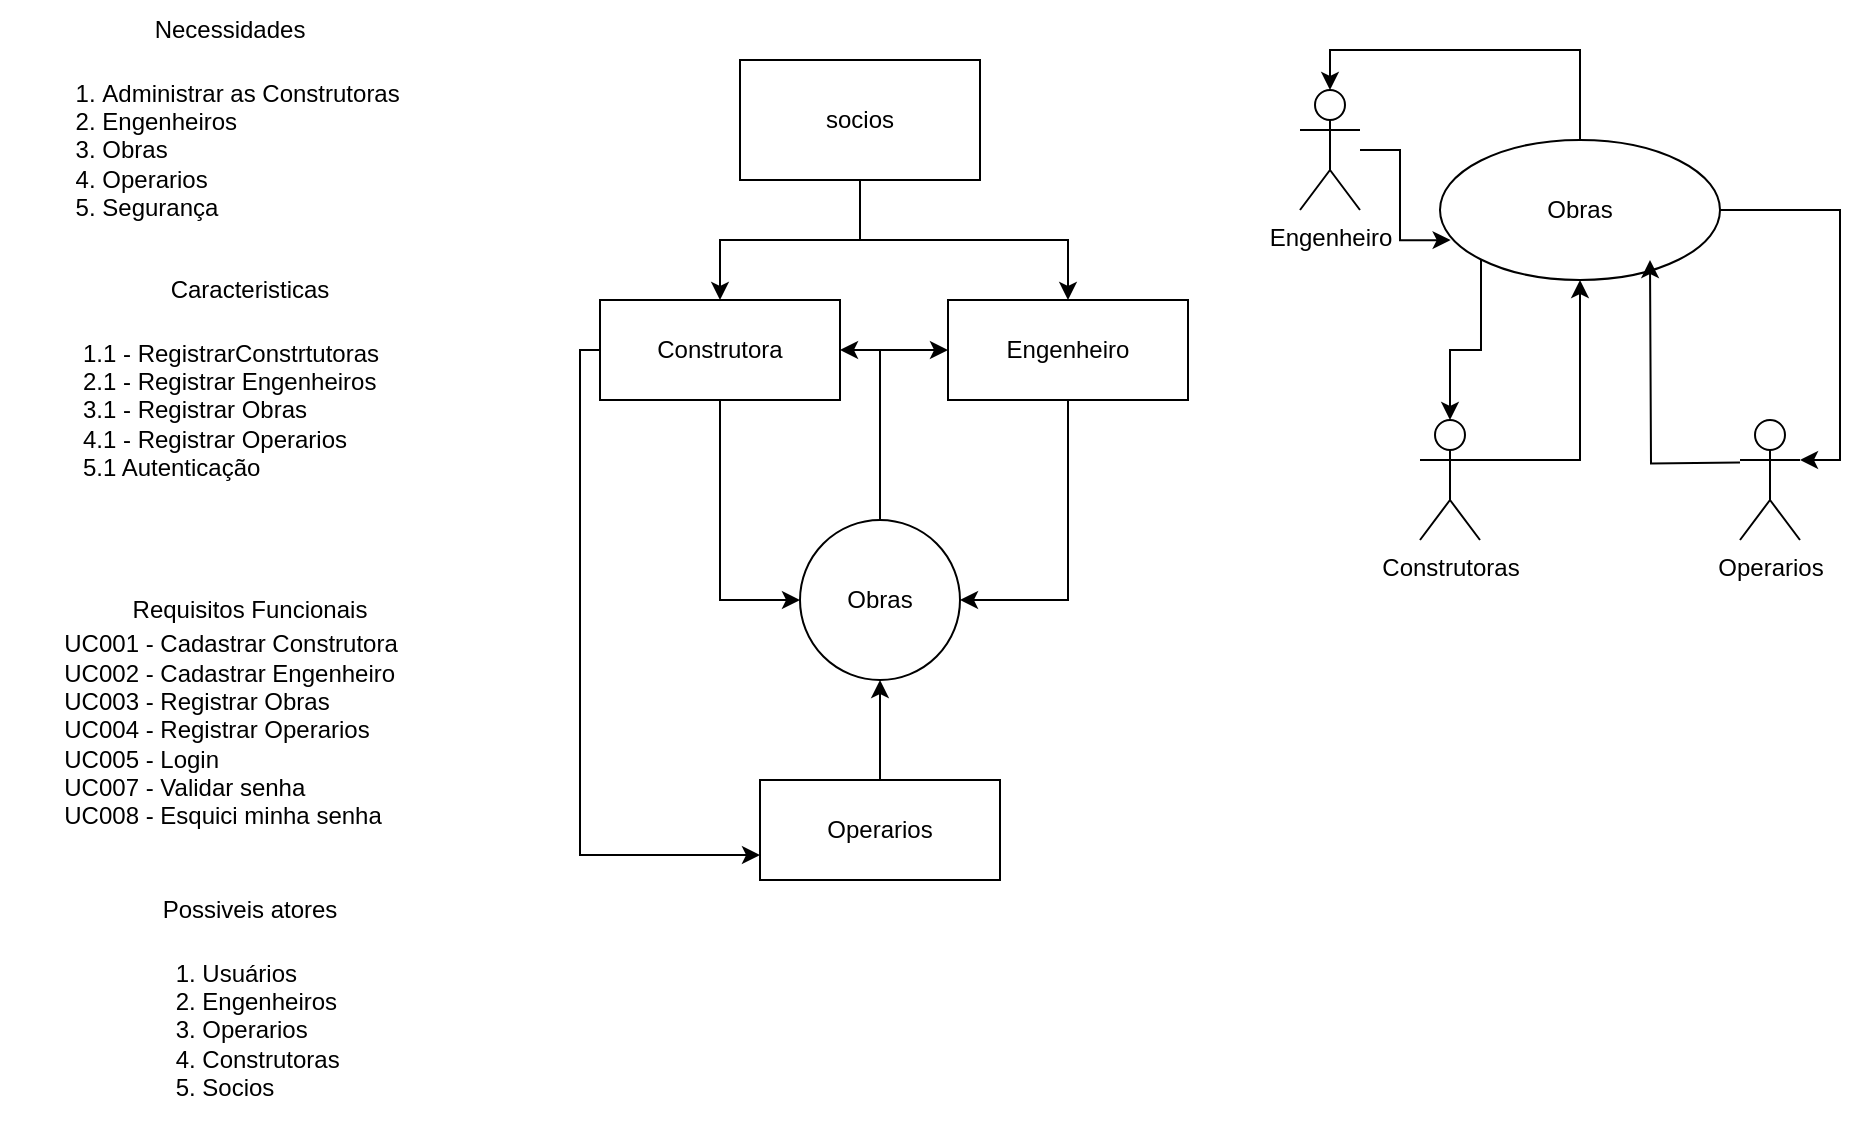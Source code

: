 <mxfile version="21.8.2" type="github">
  <diagram name="Página-1" id="erG6woUNSbwk-ZkEkOTO">
    <mxGraphModel dx="1877" dy="574" grid="1" gridSize="10" guides="1" tooltips="1" connect="1" arrows="1" fold="1" page="1" pageScale="1" pageWidth="827" pageHeight="1169" math="0" shadow="0">
      <root>
        <mxCell id="0" />
        <mxCell id="1" parent="0" />
        <mxCell id="Wth8iv2GfkqELasgQL_4-1" value="&lt;ol&gt;&lt;li style=&quot;text-align: left;&quot;&gt;Administrar as Construtoras&lt;/li&gt;&lt;li style=&quot;text-align: left;&quot;&gt;Engenheiros&lt;/li&gt;&lt;li style=&quot;text-align: left;&quot;&gt;Obras&lt;/li&gt;&lt;li style=&quot;text-align: left;&quot;&gt;Operarios&lt;/li&gt;&lt;li style=&quot;text-align: left;&quot;&gt;Segurança&lt;/li&gt;&lt;/ol&gt;" style="text;html=1;align=center;verticalAlign=middle;resizable=0;points=[];autosize=1;strokeColor=none;fillColor=none;" vertex="1" parent="1">
          <mxGeometry x="-120" y="30" width="210" height="110" as="geometry" />
        </mxCell>
        <mxCell id="Wth8iv2GfkqELasgQL_4-2" value="Necessidades" style="text;html=1;strokeColor=none;fillColor=none;align=center;verticalAlign=middle;whiteSpace=wrap;rounded=0;" vertex="1" parent="1">
          <mxGeometry x="-80" y="10" width="150" height="30" as="geometry" />
        </mxCell>
        <mxCell id="Wth8iv2GfkqELasgQL_4-3" value="&lt;div style=&quot;text-align: left;&quot;&gt;1.1 - RegistrarConstrtutoras&lt;/div&gt;&lt;div style=&quot;text-align: left;&quot;&gt;2.1 - Registrar Engenheiros&lt;/div&gt;&lt;div style=&quot;text-align: left;&quot;&gt;3.1 - Registrar Obras&lt;/div&gt;&lt;div style=&quot;text-align: left;&quot;&gt;4.1 - Registrar Operarios&lt;/div&gt;&lt;div style=&quot;text-align: left;&quot;&gt;5.1 Autenticação&lt;/div&gt;" style="text;html=1;align=center;verticalAlign=middle;resizable=0;points=[];autosize=1;strokeColor=none;fillColor=none;" vertex="1" parent="1">
          <mxGeometry x="-90" y="170" width="170" height="90" as="geometry" />
        </mxCell>
        <mxCell id="Wth8iv2GfkqELasgQL_4-4" value="Caracteristicas" style="text;html=1;strokeColor=none;fillColor=none;align=center;verticalAlign=middle;whiteSpace=wrap;rounded=0;" vertex="1" parent="1">
          <mxGeometry x="-70" y="140" width="150" height="30" as="geometry" />
        </mxCell>
        <mxCell id="Wth8iv2GfkqELasgQL_4-5" value="&lt;div style=&quot;text-align: left;&quot;&gt;UC001 - Cadastrar Construtora&lt;/div&gt;&lt;div style=&quot;text-align: left;&quot;&gt;UC002 - Cadastrar Engenheiro&lt;/div&gt;&lt;div style=&quot;text-align: left;&quot;&gt;UC003 - Registrar Obras&lt;/div&gt;&lt;div style=&quot;text-align: left;&quot;&gt;UC004 - Registrar Operarios&lt;/div&gt;&lt;div style=&quot;text-align: left;&quot;&gt;UC005 - Login&lt;/div&gt;&lt;div style=&quot;text-align: left;&quot;&gt;UC007 - Validar senha&lt;/div&gt;&lt;div style=&quot;text-align: left;&quot;&gt;UC008 - Esquici minha senha&lt;/div&gt;" style="text;html=1;align=center;verticalAlign=middle;resizable=0;points=[];autosize=1;strokeColor=none;fillColor=none;" vertex="1" parent="1">
          <mxGeometry x="-100" y="320" width="190" height="110" as="geometry" />
        </mxCell>
        <mxCell id="Wth8iv2GfkqELasgQL_4-6" value="Requisitos Funcionais" style="text;html=1;strokeColor=none;fillColor=none;align=center;verticalAlign=middle;whiteSpace=wrap;rounded=0;" vertex="1" parent="1">
          <mxGeometry x="-70" y="300" width="150" height="30" as="geometry" />
        </mxCell>
        <mxCell id="Wth8iv2GfkqELasgQL_4-13" style="edgeStyle=orthogonalEdgeStyle;rounded=0;orthogonalLoop=1;jettySize=auto;html=1;entryX=0.5;entryY=0;entryDx=0;entryDy=0;" edge="1" parent="1" source="Wth8iv2GfkqELasgQL_4-7" target="Wth8iv2GfkqELasgQL_4-8">
          <mxGeometry relative="1" as="geometry" />
        </mxCell>
        <mxCell id="Wth8iv2GfkqELasgQL_4-14" style="edgeStyle=orthogonalEdgeStyle;rounded=0;orthogonalLoop=1;jettySize=auto;html=1;" edge="1" parent="1" source="Wth8iv2GfkqELasgQL_4-7" target="Wth8iv2GfkqELasgQL_4-9">
          <mxGeometry relative="1" as="geometry" />
        </mxCell>
        <mxCell id="Wth8iv2GfkqELasgQL_4-7" value="socios" style="rounded=0;whiteSpace=wrap;html=1;" vertex="1" parent="1">
          <mxGeometry x="250" y="40" width="120" height="60" as="geometry" />
        </mxCell>
        <mxCell id="Wth8iv2GfkqELasgQL_4-11" style="edgeStyle=orthogonalEdgeStyle;rounded=0;orthogonalLoop=1;jettySize=auto;html=1;entryX=0;entryY=0.5;entryDx=0;entryDy=0;" edge="1" parent="1" source="Wth8iv2GfkqELasgQL_4-8" target="Wth8iv2GfkqELasgQL_4-10">
          <mxGeometry relative="1" as="geometry" />
        </mxCell>
        <mxCell id="Wth8iv2GfkqELasgQL_4-21" style="edgeStyle=orthogonalEdgeStyle;rounded=0;orthogonalLoop=1;jettySize=auto;html=1;entryX=0;entryY=0.75;entryDx=0;entryDy=0;" edge="1" parent="1" source="Wth8iv2GfkqELasgQL_4-8" target="Wth8iv2GfkqELasgQL_4-17">
          <mxGeometry relative="1" as="geometry">
            <Array as="points">
              <mxPoint x="170" y="185" />
              <mxPoint x="170" y="438" />
            </Array>
          </mxGeometry>
        </mxCell>
        <mxCell id="Wth8iv2GfkqELasgQL_4-8" value="Construtora" style="rounded=0;whiteSpace=wrap;html=1;" vertex="1" parent="1">
          <mxGeometry x="180" y="160" width="120" height="50" as="geometry" />
        </mxCell>
        <mxCell id="Wth8iv2GfkqELasgQL_4-15" style="edgeStyle=orthogonalEdgeStyle;rounded=0;orthogonalLoop=1;jettySize=auto;html=1;entryX=1;entryY=0.5;entryDx=0;entryDy=0;" edge="1" parent="1" source="Wth8iv2GfkqELasgQL_4-9" target="Wth8iv2GfkqELasgQL_4-10">
          <mxGeometry relative="1" as="geometry" />
        </mxCell>
        <mxCell id="Wth8iv2GfkqELasgQL_4-9" value="Engenheiro" style="rounded=0;whiteSpace=wrap;html=1;" vertex="1" parent="1">
          <mxGeometry x="354" y="160" width="120" height="50" as="geometry" />
        </mxCell>
        <mxCell id="Wth8iv2GfkqELasgQL_4-12" style="edgeStyle=orthogonalEdgeStyle;rounded=0;orthogonalLoop=1;jettySize=auto;html=1;exitX=0.5;exitY=0;exitDx=0;exitDy=0;entryX=1;entryY=0.5;entryDx=0;entryDy=0;" edge="1" parent="1" source="Wth8iv2GfkqELasgQL_4-10" target="Wth8iv2GfkqELasgQL_4-8">
          <mxGeometry relative="1" as="geometry" />
        </mxCell>
        <mxCell id="Wth8iv2GfkqELasgQL_4-16" style="edgeStyle=orthogonalEdgeStyle;rounded=0;orthogonalLoop=1;jettySize=auto;html=1;entryX=0;entryY=0.5;entryDx=0;entryDy=0;" edge="1" parent="1" source="Wth8iv2GfkqELasgQL_4-10" target="Wth8iv2GfkqELasgQL_4-9">
          <mxGeometry relative="1" as="geometry" />
        </mxCell>
        <mxCell id="Wth8iv2GfkqELasgQL_4-10" value="Obras" style="ellipse;whiteSpace=wrap;html=1;aspect=fixed;" vertex="1" parent="1">
          <mxGeometry x="280" y="270" width="80" height="80" as="geometry" />
        </mxCell>
        <mxCell id="Wth8iv2GfkqELasgQL_4-22" style="edgeStyle=orthogonalEdgeStyle;rounded=0;orthogonalLoop=1;jettySize=auto;html=1;exitX=0.5;exitY=0;exitDx=0;exitDy=0;entryX=0.5;entryY=1;entryDx=0;entryDy=0;" edge="1" parent="1" source="Wth8iv2GfkqELasgQL_4-17" target="Wth8iv2GfkqELasgQL_4-10">
          <mxGeometry relative="1" as="geometry" />
        </mxCell>
        <mxCell id="Wth8iv2GfkqELasgQL_4-17" value="Operarios" style="rounded=0;whiteSpace=wrap;html=1;" vertex="1" parent="1">
          <mxGeometry x="260" y="400" width="120" height="50" as="geometry" />
        </mxCell>
        <mxCell id="Wth8iv2GfkqELasgQL_4-23" value="Obras" style="ellipse;whiteSpace=wrap;html=1;" vertex="1" parent="1">
          <mxGeometry x="600" y="80" width="140" height="70" as="geometry" />
        </mxCell>
        <mxCell id="Wth8iv2GfkqELasgQL_4-34" value="" style="edgeStyle=orthogonalEdgeStyle;rounded=0;orthogonalLoop=1;jettySize=auto;html=1;exitX=1;exitY=0.333;exitDx=0;exitDy=0;exitPerimeter=0;" edge="1" parent="1" source="Wth8iv2GfkqELasgQL_4-24" target="Wth8iv2GfkqELasgQL_4-23">
          <mxGeometry relative="1" as="geometry" />
        </mxCell>
        <mxCell id="Wth8iv2GfkqELasgQL_4-24" value="Construtoras" style="shape=umlActor;verticalLabelPosition=bottom;verticalAlign=top;html=1;" vertex="1" parent="1">
          <mxGeometry x="590" y="220" width="30" height="60" as="geometry" />
        </mxCell>
        <mxCell id="Wth8iv2GfkqELasgQL_4-25" value="Operarios" style="shape=umlActor;verticalLabelPosition=bottom;verticalAlign=top;html=1;" vertex="1" parent="1">
          <mxGeometry x="750" y="220" width="30" height="60" as="geometry" />
        </mxCell>
        <mxCell id="Wth8iv2GfkqELasgQL_4-28" value="Engenheiro" style="shape=umlActor;verticalLabelPosition=bottom;verticalAlign=top;html=1;" vertex="1" parent="1">
          <mxGeometry x="530" y="55" width="30" height="60" as="geometry" />
        </mxCell>
        <mxCell id="Wth8iv2GfkqELasgQL_4-30" style="edgeStyle=orthogonalEdgeStyle;rounded=0;orthogonalLoop=1;jettySize=auto;html=1;entryX=1;entryY=0.333;entryDx=0;entryDy=0;entryPerimeter=0;" edge="1" parent="1" source="Wth8iv2GfkqELasgQL_4-23" target="Wth8iv2GfkqELasgQL_4-25">
          <mxGeometry relative="1" as="geometry" />
        </mxCell>
        <mxCell id="Wth8iv2GfkqELasgQL_4-31" style="edgeStyle=orthogonalEdgeStyle;rounded=0;orthogonalLoop=1;jettySize=auto;html=1;entryX=0.75;entryY=0.982;entryDx=0;entryDy=0;entryPerimeter=0;" edge="1" parent="1">
          <mxGeometry relative="1" as="geometry">
            <mxPoint x="750" y="241.26" as="sourcePoint" />
            <mxPoint x="705" y="140" as="targetPoint" />
          </mxGeometry>
        </mxCell>
        <mxCell id="Wth8iv2GfkqELasgQL_4-32" style="edgeStyle=orthogonalEdgeStyle;rounded=0;orthogonalLoop=1;jettySize=auto;html=1;entryX=0.038;entryY=0.715;entryDx=0;entryDy=0;entryPerimeter=0;" edge="1" parent="1" source="Wth8iv2GfkqELasgQL_4-28" target="Wth8iv2GfkqELasgQL_4-23">
          <mxGeometry relative="1" as="geometry" />
        </mxCell>
        <mxCell id="Wth8iv2GfkqELasgQL_4-33" style="edgeStyle=orthogonalEdgeStyle;rounded=0;orthogonalLoop=1;jettySize=auto;html=1;exitX=0.5;exitY=0;exitDx=0;exitDy=0;entryX=0.5;entryY=0;entryDx=0;entryDy=0;entryPerimeter=0;" edge="1" parent="1" source="Wth8iv2GfkqELasgQL_4-23" target="Wth8iv2GfkqELasgQL_4-28">
          <mxGeometry relative="1" as="geometry" />
        </mxCell>
        <mxCell id="Wth8iv2GfkqELasgQL_4-36" style="edgeStyle=orthogonalEdgeStyle;rounded=0;orthogonalLoop=1;jettySize=auto;html=1;exitX=0;exitY=1;exitDx=0;exitDy=0;entryX=0.5;entryY=0;entryDx=0;entryDy=0;entryPerimeter=0;" edge="1" parent="1" source="Wth8iv2GfkqELasgQL_4-23" target="Wth8iv2GfkqELasgQL_4-24">
          <mxGeometry relative="1" as="geometry" />
        </mxCell>
        <mxCell id="Wth8iv2GfkqELasgQL_4-37" value="&lt;div style=&quot;text-align: left;&quot;&gt;&lt;ol&gt;&lt;li&gt;Usuários&lt;/li&gt;&lt;li&gt;Engenheiros&lt;/li&gt;&lt;li&gt;Operarios&lt;/li&gt;&lt;li&gt;Construtoras&lt;/li&gt;&lt;li&gt;Socios&lt;/li&gt;&lt;/ol&gt;&lt;/div&gt;" style="text;html=1;align=center;verticalAlign=middle;resizable=0;points=[];autosize=1;strokeColor=none;fillColor=none;" vertex="1" parent="1">
          <mxGeometry x="-70" y="470" width="130" height="110" as="geometry" />
        </mxCell>
        <mxCell id="Wth8iv2GfkqELasgQL_4-38" value="Possiveis atores" style="text;html=1;strokeColor=none;fillColor=none;align=center;verticalAlign=middle;whiteSpace=wrap;rounded=0;" vertex="1" parent="1">
          <mxGeometry x="-70" y="450" width="150" height="30" as="geometry" />
        </mxCell>
      </root>
    </mxGraphModel>
  </diagram>
</mxfile>
